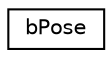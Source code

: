 digraph G
{
  edge [fontname="Helvetica",fontsize="10",labelfontname="Helvetica",labelfontsize="10"];
  node [fontname="Helvetica",fontsize="10",shape=record];
  rankdir=LR;
  Node1 [label="bPose",height=0.2,width=0.4,color="black", fillcolor="white", style="filled",URL="$d3/de4/structbPose.html"];
}
